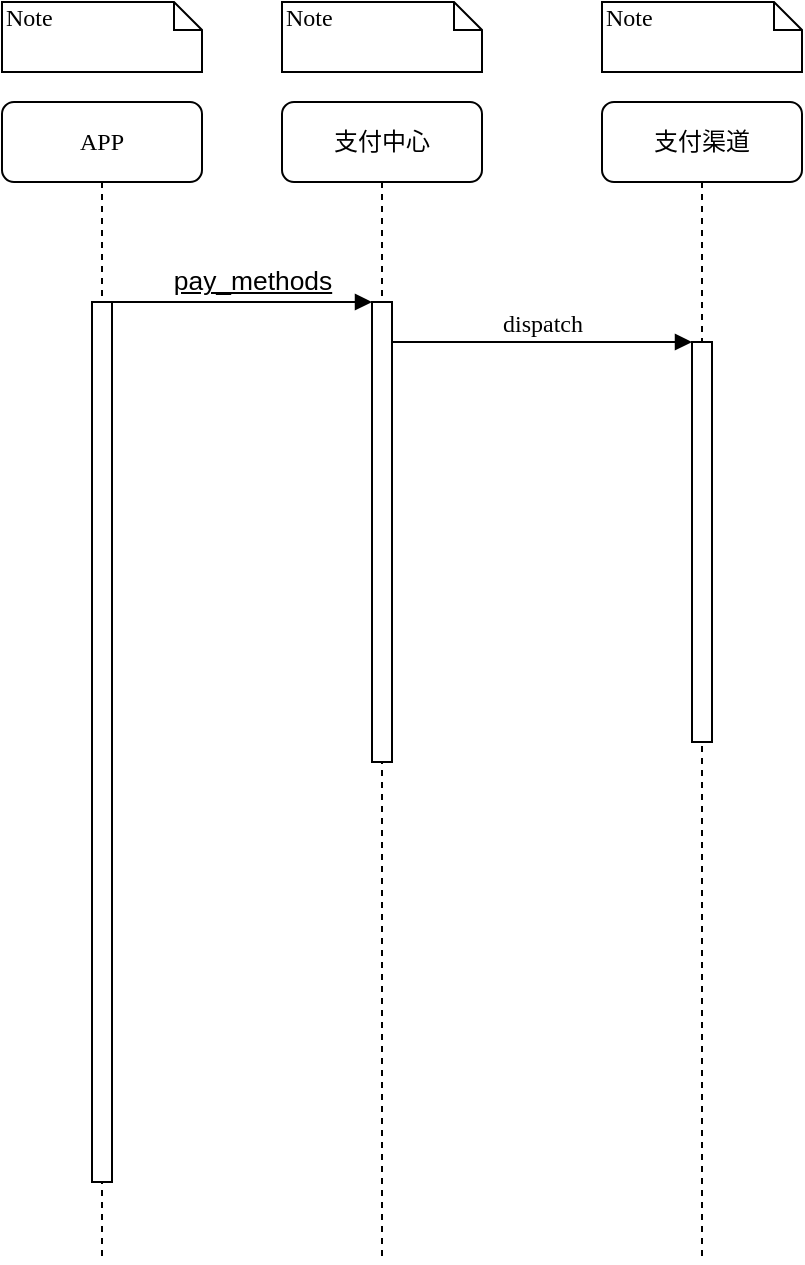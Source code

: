<mxfile version="12.3.7" type="github" pages="1">
  <diagram name="Page-1" id="e7e014a7-5840-1c2e-5031-d8a46d1fe8dd">
    <mxGraphModel dx="1025" dy="528" grid="1" gridSize="10" guides="1" tooltips="1" connect="1" arrows="1" fold="1" page="1" pageScale="1" pageWidth="1169" pageHeight="826" background="#ffffff" math="0" shadow="0">
      <root>
        <mxCell id="0"/>
        <mxCell id="1" parent="0"/>
        <mxCell id="WfDoKtgChr6BKfLCAzAr-41" value="支付中心" style="shape=umlLifeline;perimeter=lifelinePerimeter;whiteSpace=wrap;html=1;container=1;collapsible=0;recursiveResize=0;outlineConnect=0;rounded=1;shadow=0;comic=0;labelBackgroundColor=none;strokeWidth=1;fontFamily=Verdana;fontSize=12;align=center;" vertex="1" parent="1">
          <mxGeometry x="160" y="70" width="100" height="580" as="geometry"/>
        </mxCell>
        <mxCell id="WfDoKtgChr6BKfLCAzAr-42" value="" style="html=1;points=[];perimeter=orthogonalPerimeter;rounded=0;shadow=0;comic=0;labelBackgroundColor=none;strokeWidth=1;fontFamily=Verdana;fontSize=12;align=center;" vertex="1" parent="WfDoKtgChr6BKfLCAzAr-41">
          <mxGeometry x="45" y="100" width="10" height="230" as="geometry"/>
        </mxCell>
        <mxCell id="WfDoKtgChr6BKfLCAzAr-43" value="支付渠道" style="shape=umlLifeline;perimeter=lifelinePerimeter;whiteSpace=wrap;html=1;container=1;collapsible=0;recursiveResize=0;outlineConnect=0;rounded=1;shadow=0;comic=0;labelBackgroundColor=none;strokeWidth=1;fontFamily=Verdana;fontSize=12;align=center;" vertex="1" parent="1">
          <mxGeometry x="320" y="70" width="100" height="580" as="geometry"/>
        </mxCell>
        <mxCell id="WfDoKtgChr6BKfLCAzAr-44" value="" style="html=1;points=[];perimeter=orthogonalPerimeter;rounded=0;shadow=0;comic=0;labelBackgroundColor=none;strokeWidth=1;fontFamily=Verdana;fontSize=12;align=center;" vertex="1" parent="WfDoKtgChr6BKfLCAzAr-43">
          <mxGeometry x="45" y="120" width="10" height="200" as="geometry"/>
        </mxCell>
        <mxCell id="WfDoKtgChr6BKfLCAzAr-49" value="APP" style="shape=umlLifeline;perimeter=lifelinePerimeter;whiteSpace=wrap;html=1;container=1;collapsible=0;recursiveResize=0;outlineConnect=0;rounded=1;shadow=0;comic=0;labelBackgroundColor=none;strokeWidth=1;fontFamily=Verdana;fontSize=12;align=center;" vertex="1" parent="1">
          <mxGeometry x="20" y="70" width="100" height="580" as="geometry"/>
        </mxCell>
        <mxCell id="WfDoKtgChr6BKfLCAzAr-50" value="" style="html=1;points=[];perimeter=orthogonalPerimeter;rounded=0;shadow=0;comic=0;labelBackgroundColor=none;strokeWidth=1;fontFamily=Verdana;fontSize=12;align=center;" vertex="1" parent="WfDoKtgChr6BKfLCAzAr-49">
          <mxGeometry x="45" y="100" width="10" height="440" as="geometry"/>
        </mxCell>
        <mxCell id="WfDoKtgChr6BKfLCAzAr-64" value="&lt;h3 style=&quot;margin: 0px ; padding: 0px ; border: 0px ; font-weight: inherit ; font-stretch: inherit ; font-size: 1.1em ; line-height: 1.1em ; font-family: &amp;#34;droid sans&amp;#34; , sans-serif ; vertical-align: baseline ; clear: none ; width: auto ; text-align: left ; white-space: normal&quot;&gt;&lt;span class=&quot;path&quot; style=&quot;margin: 0px ; padding: 0px 0px 0px 10px ; border: 0px ; font: inherit ; vertical-align: baseline&quot;&gt;&lt;a href=&quot;https://paytest.baojunev.com/payplugin/swagger-ui.html#!/243412354836335300012550921475/getPayMethodsUsingGET&quot; class=&quot;toggleOperation &quot; style=&quot;margin: 0px ; padding: 0px ; border: 0px ; font: inherit ; vertical-align: baseline ; color: black&quot;&gt;pay_methods&lt;/a&gt;&lt;/span&gt;&lt;/h3&gt;" style="html=1;verticalAlign=bottom;endArrow=block;entryX=0;entryY=0;labelBackgroundColor=none;fontFamily=Verdana;fontSize=12;edgeStyle=elbowEdgeStyle;elbow=vertical;" edge="1" parent="1" source="WfDoKtgChr6BKfLCAzAr-50" target="WfDoKtgChr6BKfLCAzAr-42">
          <mxGeometry relative="1" as="geometry">
            <mxPoint x="140" y="180" as="sourcePoint"/>
          </mxGeometry>
        </mxCell>
        <mxCell id="WfDoKtgChr6BKfLCAzAr-65" value="dispatch" style="html=1;verticalAlign=bottom;endArrow=block;entryX=0;entryY=0;labelBackgroundColor=none;fontFamily=Verdana;fontSize=12;edgeStyle=elbowEdgeStyle;elbow=vertical;" edge="1" parent="1" source="WfDoKtgChr6BKfLCAzAr-42" target="WfDoKtgChr6BKfLCAzAr-44">
          <mxGeometry relative="1" as="geometry">
            <mxPoint x="290" y="190" as="sourcePoint"/>
          </mxGeometry>
        </mxCell>
        <mxCell id="WfDoKtgChr6BKfLCAzAr-71" value="Note" style="shape=note;whiteSpace=wrap;html=1;size=14;verticalAlign=top;align=left;spacingTop=-6;rounded=0;shadow=0;comic=0;labelBackgroundColor=none;strokeWidth=1;fontFamily=Verdana;fontSize=12" vertex="1" parent="1">
          <mxGeometry x="20" y="20" width="100" height="35" as="geometry"/>
        </mxCell>
        <mxCell id="WfDoKtgChr6BKfLCAzAr-72" value="Note" style="shape=note;whiteSpace=wrap;html=1;size=14;verticalAlign=top;align=left;spacingTop=-6;rounded=0;shadow=0;comic=0;labelBackgroundColor=none;strokeWidth=1;fontFamily=Verdana;fontSize=12" vertex="1" parent="1">
          <mxGeometry x="160" y="20" width="100" height="35" as="geometry"/>
        </mxCell>
        <mxCell id="WfDoKtgChr6BKfLCAzAr-73" value="Note" style="shape=note;whiteSpace=wrap;html=1;size=14;verticalAlign=top;align=left;spacingTop=-6;rounded=0;shadow=0;comic=0;labelBackgroundColor=none;strokeWidth=1;fontFamily=Verdana;fontSize=12" vertex="1" parent="1">
          <mxGeometry x="320" y="20" width="100" height="35" as="geometry"/>
        </mxCell>
      </root>
    </mxGraphModel>
  </diagram>
</mxfile>
